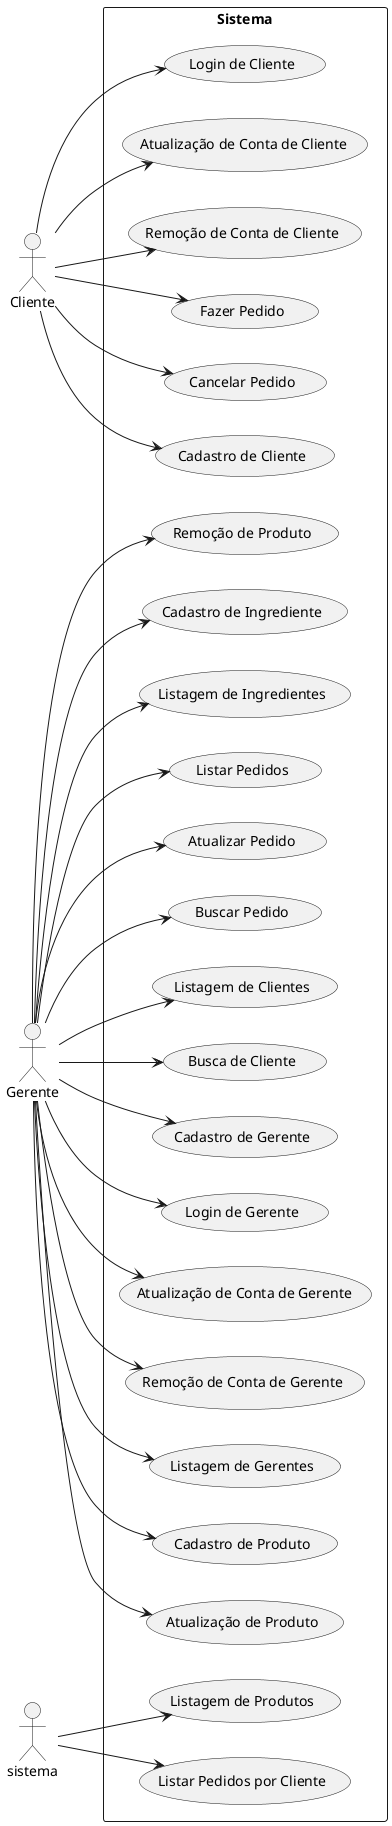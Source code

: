 @startuml casos
left to right direction

actor Cliente as c
actor Gerente as g

rectangle Sistema {
    usecase "Cadastro de Cliente" as cad_cli
    usecase "Login de Cliente" as login_cli
    usecase "Atualização de Conta de Cliente" as atual_cli
    usecase "Remoção de Conta de Cliente" as rem_cli
    usecase "Listagem de Clientes" as list_cli
    usecase "Busca de Cliente" as busca_cli
    usecase "Cadastro de Gerente" as cad_ger
    usecase "Login de Gerente" as login_ger
    usecase "Atualização de Conta de Gerente" as atual_ger
    usecase "Remoção de Conta de Gerente" as rem_ger
    usecase "Listagem de Gerentes" as list_ger
    usecase "Cadastro de Produto" as cad_prod
    usecase "Atualização de Produto" as atual_prod
    usecase "Remoção de Produto" as rem_prod
    usecase "Listagem de Produtos" as list_prod
    usecase "Cadastro de Ingrediente" as cad_ing
    usecase "Listagem de Ingredientes" as list_ing
    usecase "Fazer Pedido" as fazer_ped
    usecase "Atualizar Pedido" as atual_ped
    usecase "Cancelar Pedido" as cancelar_ped
    usecase "Listar Pedidos" as listar_ped
    usecase "Listar Pedidos por Cliente" as listar_ped_cli
    usecase "Buscar Pedido" as buscar_ped
}

c --> cad_cli
c --> login_cli
c --> atual_cli
c --> rem_cli
c --> fazer_ped
c --> cancelar_ped

sistema --> list_prod
sistema --> listar_ped_cli

g --> cad_ger
g --> login_ger
g --> atual_ger
g --> rem_ger
g --> list_ger
g --> list_cli
g --> busca_cli
g --> cad_prod
g --> atual_prod
g --> rem_prod
g --> cad_ing
g --> list_ing
g --> listar_ped
g --> atual_ped
g --> buscar_ped

@enduml